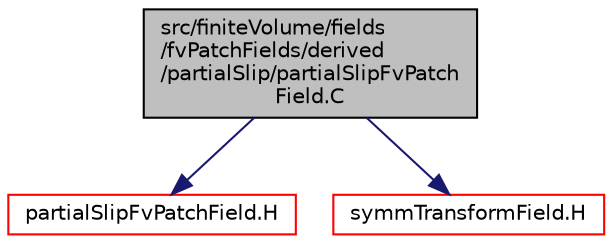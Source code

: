 digraph "src/finiteVolume/fields/fvPatchFields/derived/partialSlip/partialSlipFvPatchField.C"
{
  bgcolor="transparent";
  edge [fontname="Helvetica",fontsize="10",labelfontname="Helvetica",labelfontsize="10"];
  node [fontname="Helvetica",fontsize="10",shape=record];
  Node1 [label="src/finiteVolume/fields\l/fvPatchFields/derived\l/partialSlip/partialSlipFvPatch\lField.C",height=0.2,width=0.4,color="black", fillcolor="grey75", style="filled", fontcolor="black"];
  Node1 -> Node2 [color="midnightblue",fontsize="10",style="solid",fontname="Helvetica"];
  Node2 [label="partialSlipFvPatchField.H",height=0.2,width=0.4,color="red",URL="$a05571.html"];
  Node1 -> Node3 [color="midnightblue",fontsize="10",style="solid",fontname="Helvetica"];
  Node3 [label="symmTransformField.H",height=0.2,width=0.4,color="red",URL="$a08314.html"];
}
